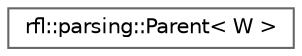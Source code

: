 digraph "类继承关系图"
{
 // LATEX_PDF_SIZE
  bgcolor="transparent";
  edge [fontname=Helvetica,fontsize=10,labelfontname=Helvetica,labelfontsize=10];
  node [fontname=Helvetica,fontsize=10,shape=box,height=0.2,width=0.4];
  rankdir="LR";
  Node0 [id="Node000000",label="rfl::parsing::Parent\< W \>",height=0.2,width=0.4,color="grey40", fillcolor="white", style="filled",URL="$structrfl_1_1parsing_1_1_parent.html",tooltip=" "];
}
